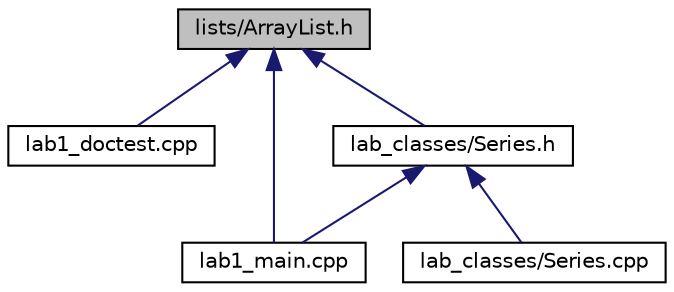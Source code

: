 digraph "lists/ArrayList.h"
{
  edge [fontname="Helvetica",fontsize="10",labelfontname="Helvetica",labelfontsize="10"];
  node [fontname="Helvetica",fontsize="10",shape=record];
  Node5 [label="lists/ArrayList.h",height=0.2,width=0.4,color="black", fillcolor="grey75", style="filled", fontcolor="black"];
  Node5 -> Node6 [dir="back",color="midnightblue",fontsize="10",style="solid",fontname="Helvetica"];
  Node6 [label="lab1_doctest.cpp",height=0.2,width=0.4,color="black", fillcolor="white", style="filled",URL="$lab1__doctest_8cpp.html"];
  Node5 -> Node7 [dir="back",color="midnightblue",fontsize="10",style="solid",fontname="Helvetica"];
  Node7 [label="lab_classes/Series.h",height=0.2,width=0.4,color="black", fillcolor="white", style="filled",URL="$Series_8h.html"];
  Node7 -> Node8 [dir="back",color="midnightblue",fontsize="10",style="solid",fontname="Helvetica"];
  Node8 [label="lab1_main.cpp",height=0.2,width=0.4,color="black", fillcolor="white", style="filled",URL="$lab1__main_8cpp.html"];
  Node7 -> Node9 [dir="back",color="midnightblue",fontsize="10",style="solid",fontname="Helvetica"];
  Node9 [label="lab_classes/Series.cpp",height=0.2,width=0.4,color="black", fillcolor="white", style="filled",URL="$Series_8cpp.html"];
  Node5 -> Node8 [dir="back",color="midnightblue",fontsize="10",style="solid",fontname="Helvetica"];
}
